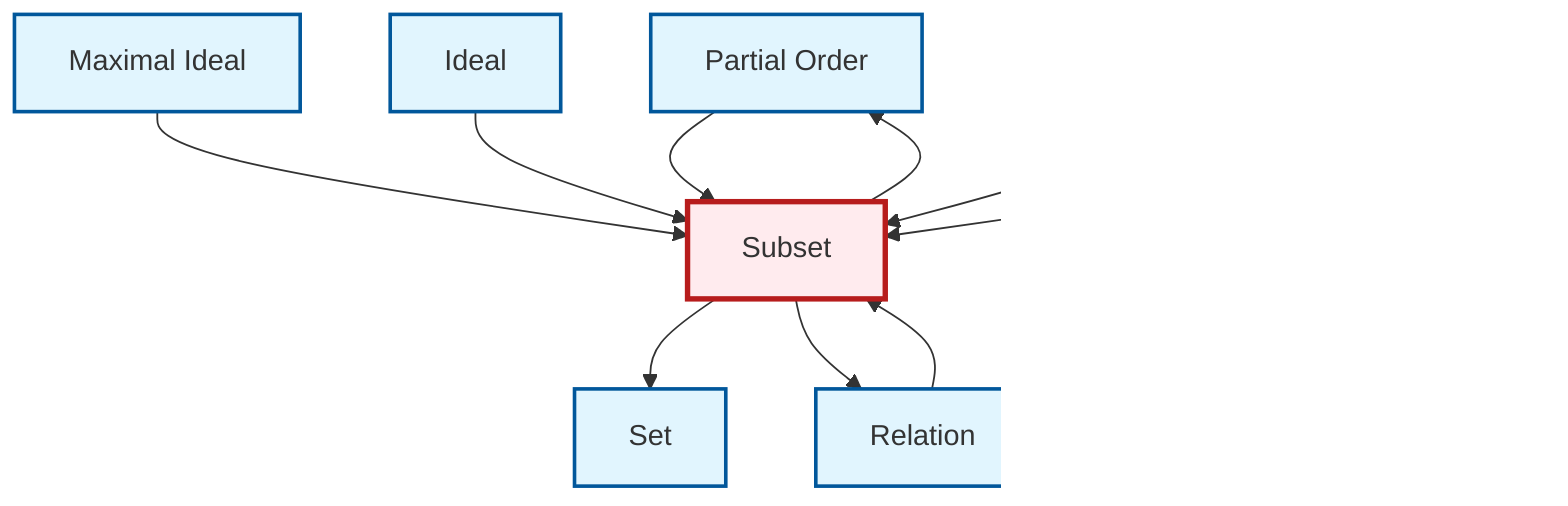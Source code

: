 graph TD
    classDef definition fill:#e1f5fe,stroke:#01579b,stroke-width:2px
    classDef theorem fill:#f3e5f5,stroke:#4a148c,stroke-width:2px
    classDef axiom fill:#fff3e0,stroke:#e65100,stroke-width:2px
    classDef example fill:#e8f5e9,stroke:#1b5e20,stroke-width:2px
    classDef current fill:#ffebee,stroke:#b71c1c,stroke-width:3px
    def-partial-order["Partial Order"]:::definition
    def-subset["Subset"]:::definition
    def-event["Event"]:::definition
    def-relation["Relation"]:::definition
    def-maximal-ideal["Maximal Ideal"]:::definition
    def-prime-ideal["Prime Ideal"]:::definition
    def-ideal["Ideal"]:::definition
    def-set["Set"]:::definition
    def-subset --> def-partial-order
    def-maximal-ideal --> def-subset
    def-subset --> def-set
    def-partial-order --> def-subset
    def-ideal --> def-subset
    def-prime-ideal --> def-subset
    def-event --> def-subset
    def-subset --> def-relation
    def-relation --> def-subset
    class def-subset current